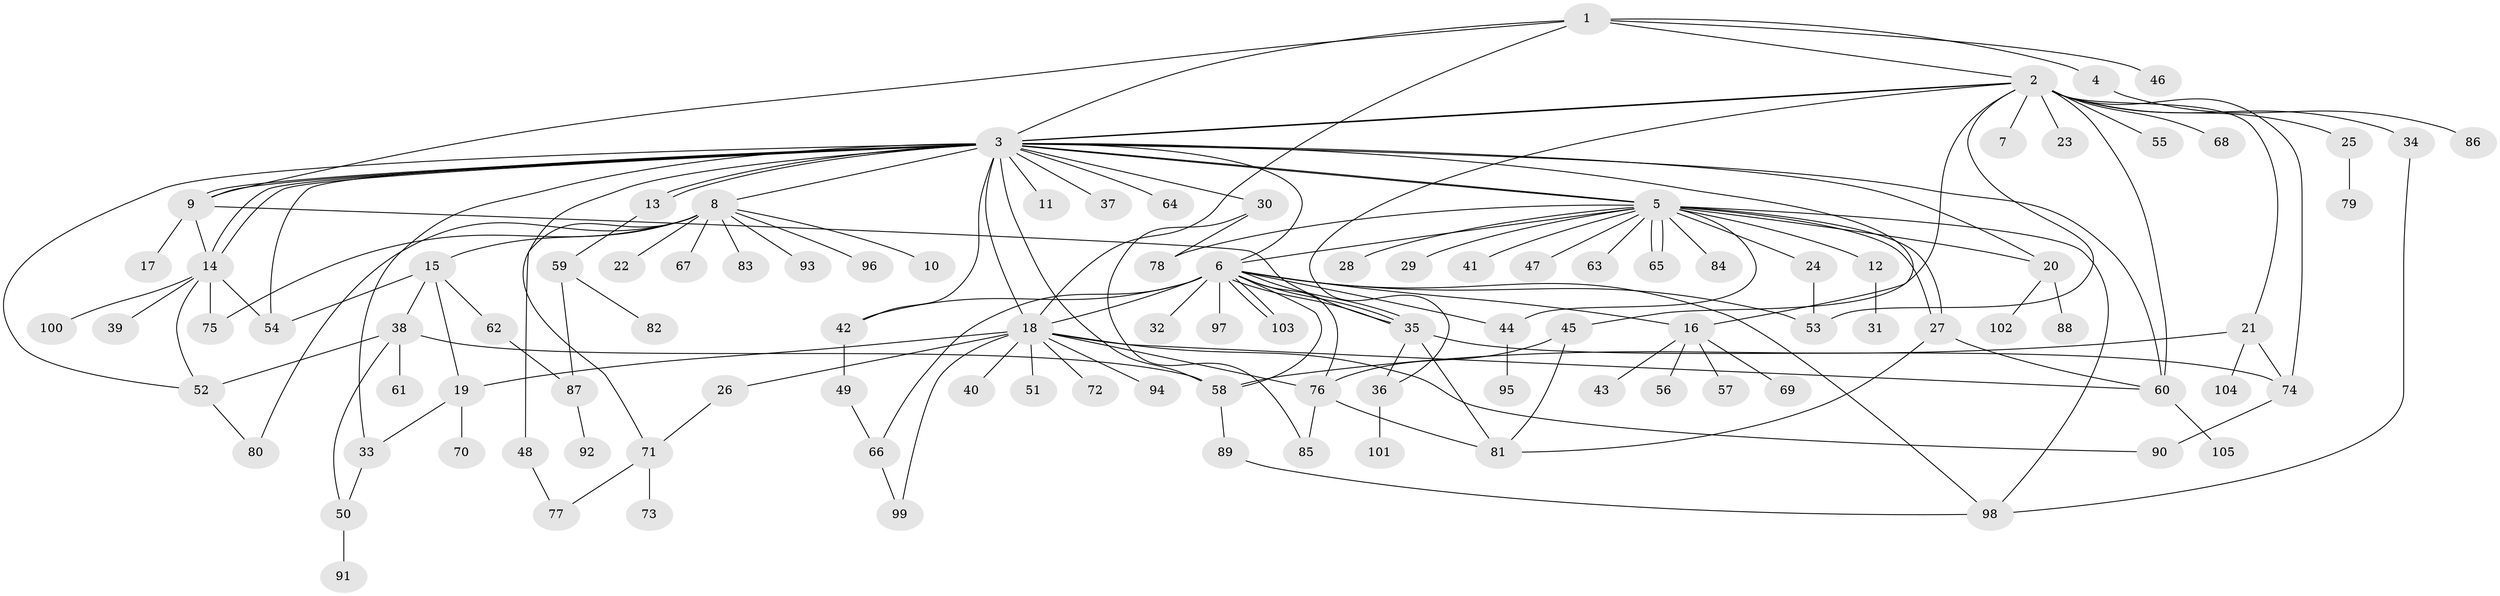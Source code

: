 // coarse degree distribution, {8: 0.0375, 15: 0.0125, 32: 0.0125, 1: 0.5125, 18: 0.0125, 10: 0.0125, 3: 0.1125, 4: 0.0375, 14: 0.0125, 6: 0.0125, 2: 0.1875, 7: 0.025, 5: 0.0125}
// Generated by graph-tools (version 1.1) at 2025/23/03/03/25 07:23:54]
// undirected, 105 vertices, 161 edges
graph export_dot {
graph [start="1"]
  node [color=gray90,style=filled];
  1;
  2;
  3;
  4;
  5;
  6;
  7;
  8;
  9;
  10;
  11;
  12;
  13;
  14;
  15;
  16;
  17;
  18;
  19;
  20;
  21;
  22;
  23;
  24;
  25;
  26;
  27;
  28;
  29;
  30;
  31;
  32;
  33;
  34;
  35;
  36;
  37;
  38;
  39;
  40;
  41;
  42;
  43;
  44;
  45;
  46;
  47;
  48;
  49;
  50;
  51;
  52;
  53;
  54;
  55;
  56;
  57;
  58;
  59;
  60;
  61;
  62;
  63;
  64;
  65;
  66;
  67;
  68;
  69;
  70;
  71;
  72;
  73;
  74;
  75;
  76;
  77;
  78;
  79;
  80;
  81;
  82;
  83;
  84;
  85;
  86;
  87;
  88;
  89;
  90;
  91;
  92;
  93;
  94;
  95;
  96;
  97;
  98;
  99;
  100;
  101;
  102;
  103;
  104;
  105;
  1 -- 2;
  1 -- 3;
  1 -- 4;
  1 -- 9;
  1 -- 18;
  1 -- 46;
  2 -- 3;
  2 -- 3;
  2 -- 7;
  2 -- 21;
  2 -- 23;
  2 -- 25;
  2 -- 34;
  2 -- 36;
  2 -- 45;
  2 -- 53;
  2 -- 55;
  2 -- 60;
  2 -- 68;
  2 -- 74;
  3 -- 5;
  3 -- 5;
  3 -- 6;
  3 -- 8;
  3 -- 9;
  3 -- 9;
  3 -- 11;
  3 -- 13;
  3 -- 13;
  3 -- 14;
  3 -- 14;
  3 -- 16;
  3 -- 18;
  3 -- 20;
  3 -- 30;
  3 -- 33;
  3 -- 37;
  3 -- 42;
  3 -- 52;
  3 -- 54;
  3 -- 58;
  3 -- 60;
  3 -- 64;
  3 -- 71;
  4 -- 86;
  5 -- 6;
  5 -- 12;
  5 -- 20;
  5 -- 24;
  5 -- 27;
  5 -- 27;
  5 -- 28;
  5 -- 29;
  5 -- 41;
  5 -- 44;
  5 -- 47;
  5 -- 63;
  5 -- 65;
  5 -- 65;
  5 -- 78;
  5 -- 84;
  5 -- 98;
  6 -- 16;
  6 -- 18;
  6 -- 32;
  6 -- 35;
  6 -- 35;
  6 -- 35;
  6 -- 42;
  6 -- 44;
  6 -- 53;
  6 -- 58;
  6 -- 66;
  6 -- 76;
  6 -- 97;
  6 -- 98;
  6 -- 103;
  6 -- 103;
  8 -- 10;
  8 -- 15;
  8 -- 22;
  8 -- 48;
  8 -- 67;
  8 -- 75;
  8 -- 80;
  8 -- 83;
  8 -- 93;
  8 -- 96;
  9 -- 14;
  9 -- 17;
  9 -- 35;
  12 -- 31;
  13 -- 59;
  14 -- 39;
  14 -- 52;
  14 -- 54;
  14 -- 75;
  14 -- 100;
  15 -- 19;
  15 -- 38;
  15 -- 54;
  15 -- 62;
  16 -- 43;
  16 -- 56;
  16 -- 57;
  16 -- 69;
  18 -- 19;
  18 -- 26;
  18 -- 40;
  18 -- 51;
  18 -- 60;
  18 -- 72;
  18 -- 76;
  18 -- 90;
  18 -- 94;
  18 -- 99;
  19 -- 33;
  19 -- 70;
  20 -- 88;
  20 -- 102;
  21 -- 58;
  21 -- 74;
  21 -- 104;
  24 -- 53;
  25 -- 79;
  26 -- 71;
  27 -- 60;
  27 -- 81;
  30 -- 78;
  30 -- 85;
  33 -- 50;
  34 -- 98;
  35 -- 36;
  35 -- 74;
  35 -- 81;
  36 -- 101;
  38 -- 50;
  38 -- 52;
  38 -- 58;
  38 -- 61;
  42 -- 49;
  44 -- 95;
  45 -- 76;
  45 -- 81;
  48 -- 77;
  49 -- 66;
  50 -- 91;
  52 -- 80;
  58 -- 89;
  59 -- 82;
  59 -- 87;
  60 -- 105;
  62 -- 87;
  66 -- 99;
  71 -- 73;
  71 -- 77;
  74 -- 90;
  76 -- 81;
  76 -- 85;
  87 -- 92;
  89 -- 98;
}
